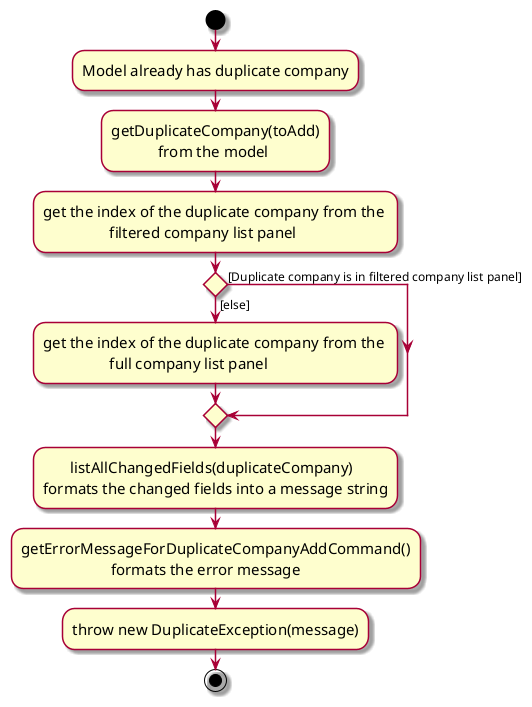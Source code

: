 @startuml
skin rose
skinparam ActivityFontSize 15
skinparam ArrowFontSize 12
start
:Model already has duplicate company;

'Since the beta syntax does not support placing the condition outside the
'diamond we place it as the true branch instead.

:getDuplicateCompany(toAdd)\n            from the model;
:get the index of the duplicate company from the \n                 filtered company list panel;
if () then ([else])
    :get the index of the duplicate company from the \n                 full company list panel;
else ([Duplicate company is in filtered company list panel])
    endif

:       listAllChangedFields(duplicateCompany)\nformats the changed fields into a message string;
:getErrorMessageForDuplicateCompanyAddCommand()\n                       formats the error message;
:throw new DuplicateException(message);
stop
@enduml
